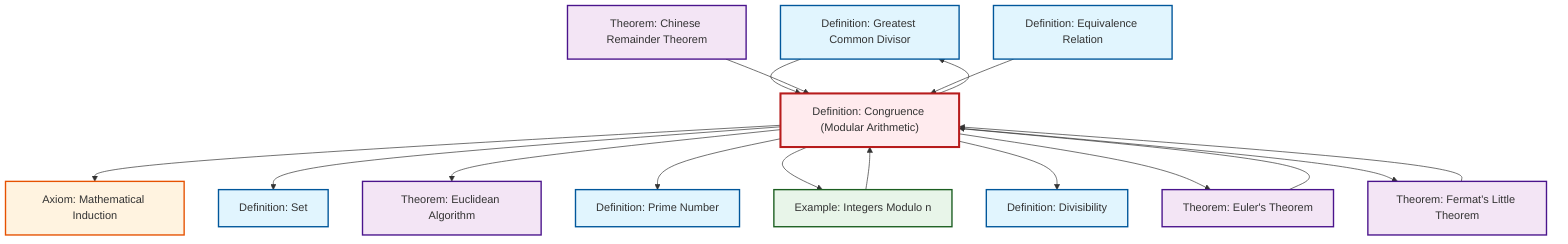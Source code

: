 graph TD
    classDef definition fill:#e1f5fe,stroke:#01579b,stroke-width:2px
    classDef theorem fill:#f3e5f5,stroke:#4a148c,stroke-width:2px
    classDef axiom fill:#fff3e0,stroke:#e65100,stroke-width:2px
    classDef example fill:#e8f5e9,stroke:#1b5e20,stroke-width:2px
    classDef current fill:#ffebee,stroke:#b71c1c,stroke-width:3px
    def-gcd["Definition: Greatest Common Divisor"]:::definition
    thm-euler["Theorem: Euler's Theorem"]:::theorem
    thm-fermat-little["Theorem: Fermat's Little Theorem"]:::theorem
    def-set["Definition: Set"]:::definition
    def-congruence["Definition: Congruence (Modular Arithmetic)"]:::definition
    def-equivalence-relation["Definition: Equivalence Relation"]:::definition
    def-divisibility["Definition: Divisibility"]:::definition
    thm-chinese-remainder["Theorem: Chinese Remainder Theorem"]:::theorem
    ex-quotient-integers-mod-n["Example: Integers Modulo n"]:::example
    def-prime["Definition: Prime Number"]:::definition
    thm-euclidean-algorithm["Theorem: Euclidean Algorithm"]:::theorem
    ax-induction["Axiom: Mathematical Induction"]:::axiom
    def-congruence --> ax-induction
    ex-quotient-integers-mod-n --> def-congruence
    def-gcd --> def-congruence
    thm-chinese-remainder --> def-congruence
    def-congruence --> def-set
    def-congruence --> thm-euclidean-algorithm
    thm-euler --> def-congruence
    thm-fermat-little --> def-congruence
    def-congruence --> def-gcd
    def-congruence --> def-prime
    def-congruence --> ex-quotient-integers-mod-n
    def-congruence --> def-divisibility
    def-equivalence-relation --> def-congruence
    def-congruence --> thm-euler
    def-congruence --> thm-fermat-little
    class def-congruence current
